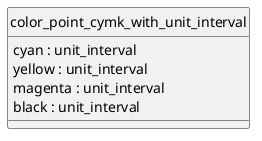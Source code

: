 @startuml uml
skinparam monochrome true
skinparam linetype ortho
hide circle

entity color_point_cymk_with_unit_interval {
  cyan : unit_interval
  yellow : unit_interval
  magenta : unit_interval
  black : unit_interval
}

@enduml
